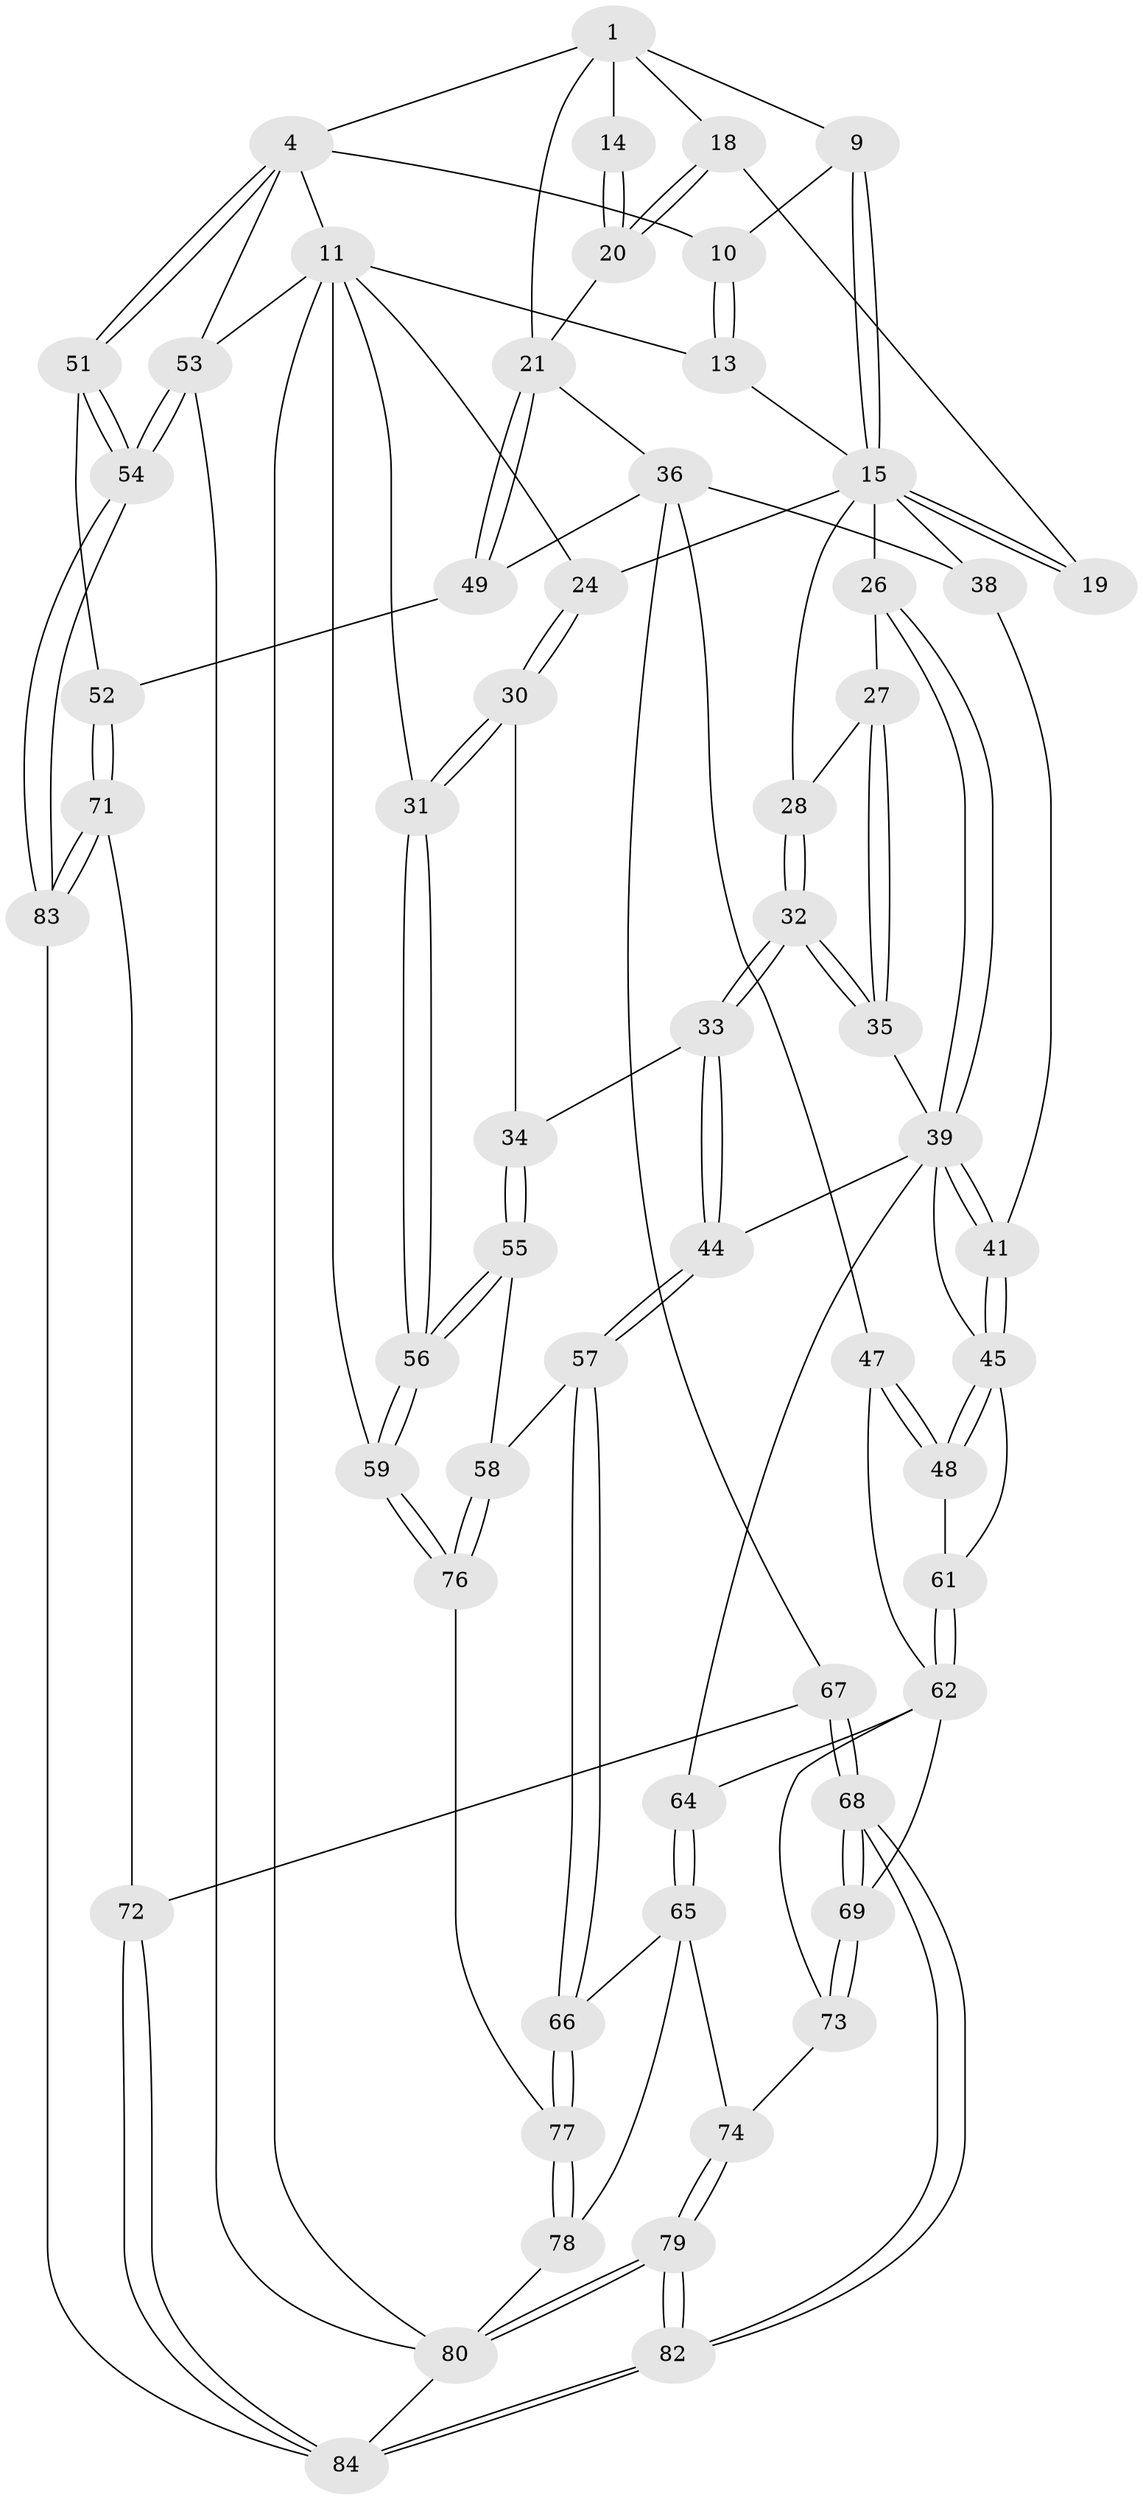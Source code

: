 // original degree distribution, {3: 0.023255813953488372, 5: 0.5813953488372093, 4: 0.20930232558139536, 6: 0.18604651162790697}
// Generated by graph-tools (version 1.1) at 2025/21/03/04/25 18:21:22]
// undirected, 60 vertices, 147 edges
graph export_dot {
graph [start="1"]
  node [color=gray90,style=filled];
  1 [pos="+0.7524735251307321+0.07126377458626443",super="+2+7"];
  4 [pos="+1+0.03884628722643726",super="+5"];
  9 [pos="+0.6120420424671278+0.08018472635268624"];
  10 [pos="+0.5015219555052215+0"];
  11 [pos="+0+0",super="+60+12"];
  13 [pos="+0.34263182222580724+0"];
  14 [pos="+0.7448130501755162+0.1569354922130421"];
  15 [pos="+0.578483778596217+0.17780080925023453",super="+16"];
  18 [pos="+0.6788789381552729+0.2616874450828483"];
  19 [pos="+0.6235326314072521+0.25380810491346184"];
  20 [pos="+0.6916673503251245+0.2687801485810985"];
  21 [pos="+0.8685243997180279+0.3219914109900168",super="+22"];
  24 [pos="+0.11868144475961034+0.20295428690755382"];
  26 [pos="+0.4422774740363206+0.28351406069892465"];
  27 [pos="+0.3890479280101849+0.25337491935928197"];
  28 [pos="+0.3025483394174943+0.1742856976045915"];
  30 [pos="+0.10003393234108234+0.2875700362975942"];
  31 [pos="+0+0.27406642896921113"];
  32 [pos="+0.2210785672254403+0.3544496549733634"];
  33 [pos="+0.2092961716978422+0.36434608213560105"];
  34 [pos="+0.18720634998422866+0.3681886622941595"];
  35 [pos="+0.33071337310315574+0.3610854764066835"];
  36 [pos="+0.658306237453084+0.45437300924818536",super="+37+50"];
  38 [pos="+0.5494840106780542+0.36081536724328217"];
  39 [pos="+0.42047026311404345+0.35924614970405544",super="+40"];
  41 [pos="+0.4520615199943564+0.4108157638651116"];
  44 [pos="+0.2836839728578289+0.4642812463189557"];
  45 [pos="+0.4517529364643009+0.4164502995246695",super="+46"];
  47 [pos="+0.6180870786682363+0.49201897168040953"];
  48 [pos="+0.6048125766983977+0.4898203639432804"];
  49 [pos="+0.9066707028179558+0.5066795823618457"];
  51 [pos="+1+0.5448849844071055"];
  52 [pos="+1+0.5251191179787397"];
  53 [pos="+1+1"];
  54 [pos="+1+0.7960735746950945"];
  55 [pos="+0.07378321156150283+0.5191862153480414"];
  56 [pos="+0+0.5599495648413"];
  57 [pos="+0.19522341270186835+0.5986782381002254"];
  58 [pos="+0.170212768265787+0.5925997591998345"];
  59 [pos="+0+0.8216641840404838"];
  61 [pos="+0.42959220702109685+0.5030421395930296"];
  62 [pos="+0.4521549214945505+0.5929516563870886",super="+70+63"];
  64 [pos="+0.3115529049485088+0.6022244814269322"];
  65 [pos="+0.29182791158123944+0.6193274388797603",super="+75"];
  66 [pos="+0.2451575090790125+0.6272040860552379"];
  67 [pos="+0.8212685595722345+0.6532890615937019"];
  68 [pos="+0.6455305080458127+0.714941554643782"];
  69 [pos="+0.633020787767742+0.6861131289633533"];
  71 [pos="+0.9121721323474095+0.7471902327486264"];
  72 [pos="+0.8616023997175005+0.6984308526027457"];
  73 [pos="+0.4460791583023838+0.6267055799573741"];
  74 [pos="+0.43894258629418936+0.700977303076521"];
  76 [pos="+0.09069379569637336+0.8165528458786623"];
  77 [pos="+0.22740832098234584+0.8553197611177996"];
  78 [pos="+0.2712862519090165+0.8893294854202046"];
  79 [pos="+0.5397828721061935+0.9366549114262861"];
  80 [pos="+0.5050041504896101+1",super="+86+81"];
  82 [pos="+0.5493296298999897+0.9241014268706849"];
  83 [pos="+0.9228331606903896+0.7589895358053672"];
  84 [pos="+0.7058787976941168+0.867565405068604",super="+85"];
  1 -- 4;
  1 -- 21;
  1 -- 14 [weight=2];
  1 -- 18;
  1 -- 9;
  4 -- 51;
  4 -- 51;
  4 -- 10;
  4 -- 11;
  4 -- 53;
  9 -- 10;
  9 -- 15;
  9 -- 15;
  10 -- 13;
  10 -- 13;
  11 -- 31;
  11 -- 59;
  11 -- 53;
  11 -- 80;
  11 -- 24;
  11 -- 13;
  13 -- 15;
  14 -- 20;
  14 -- 20;
  15 -- 19 [weight=2];
  15 -- 19;
  15 -- 38;
  15 -- 24;
  15 -- 26;
  15 -- 28;
  18 -- 19;
  18 -- 20;
  18 -- 20;
  20 -- 21;
  21 -- 49;
  21 -- 49;
  21 -- 36;
  24 -- 30;
  24 -- 30;
  26 -- 27;
  26 -- 39;
  26 -- 39;
  27 -- 28;
  27 -- 35;
  27 -- 35;
  28 -- 32;
  28 -- 32;
  30 -- 31;
  30 -- 31;
  30 -- 34;
  31 -- 56;
  31 -- 56;
  32 -- 33;
  32 -- 33;
  32 -- 35;
  32 -- 35;
  33 -- 34;
  33 -- 44;
  33 -- 44;
  34 -- 55;
  34 -- 55;
  35 -- 39;
  36 -- 38;
  36 -- 47;
  36 -- 49;
  36 -- 67;
  38 -- 41;
  39 -- 41;
  39 -- 41;
  39 -- 64;
  39 -- 44;
  39 -- 45;
  41 -- 45;
  41 -- 45;
  44 -- 57;
  44 -- 57;
  45 -- 48;
  45 -- 48;
  45 -- 61;
  47 -- 48;
  47 -- 48;
  47 -- 62;
  48 -- 61;
  49 -- 52;
  51 -- 52;
  51 -- 54;
  51 -- 54;
  52 -- 71;
  52 -- 71;
  53 -- 54;
  53 -- 54;
  53 -- 80;
  54 -- 83;
  54 -- 83;
  55 -- 56;
  55 -- 56;
  55 -- 58;
  56 -- 59;
  56 -- 59;
  57 -- 58;
  57 -- 66;
  57 -- 66;
  58 -- 76;
  58 -- 76;
  59 -- 76;
  59 -- 76;
  61 -- 62;
  61 -- 62;
  62 -- 69;
  62 -- 64;
  62 -- 73;
  64 -- 65;
  64 -- 65;
  65 -- 66;
  65 -- 74;
  65 -- 78;
  66 -- 77;
  66 -- 77;
  67 -- 68;
  67 -- 68;
  67 -- 72;
  68 -- 69;
  68 -- 69;
  68 -- 82;
  68 -- 82;
  69 -- 73;
  69 -- 73;
  71 -- 72;
  71 -- 83;
  71 -- 83;
  72 -- 84;
  72 -- 84;
  73 -- 74;
  74 -- 79;
  74 -- 79;
  76 -- 77;
  77 -- 78;
  77 -- 78;
  78 -- 80;
  79 -- 80;
  79 -- 80;
  79 -- 82;
  79 -- 82;
  80 -- 84;
  82 -- 84;
  82 -- 84;
  83 -- 84;
}
